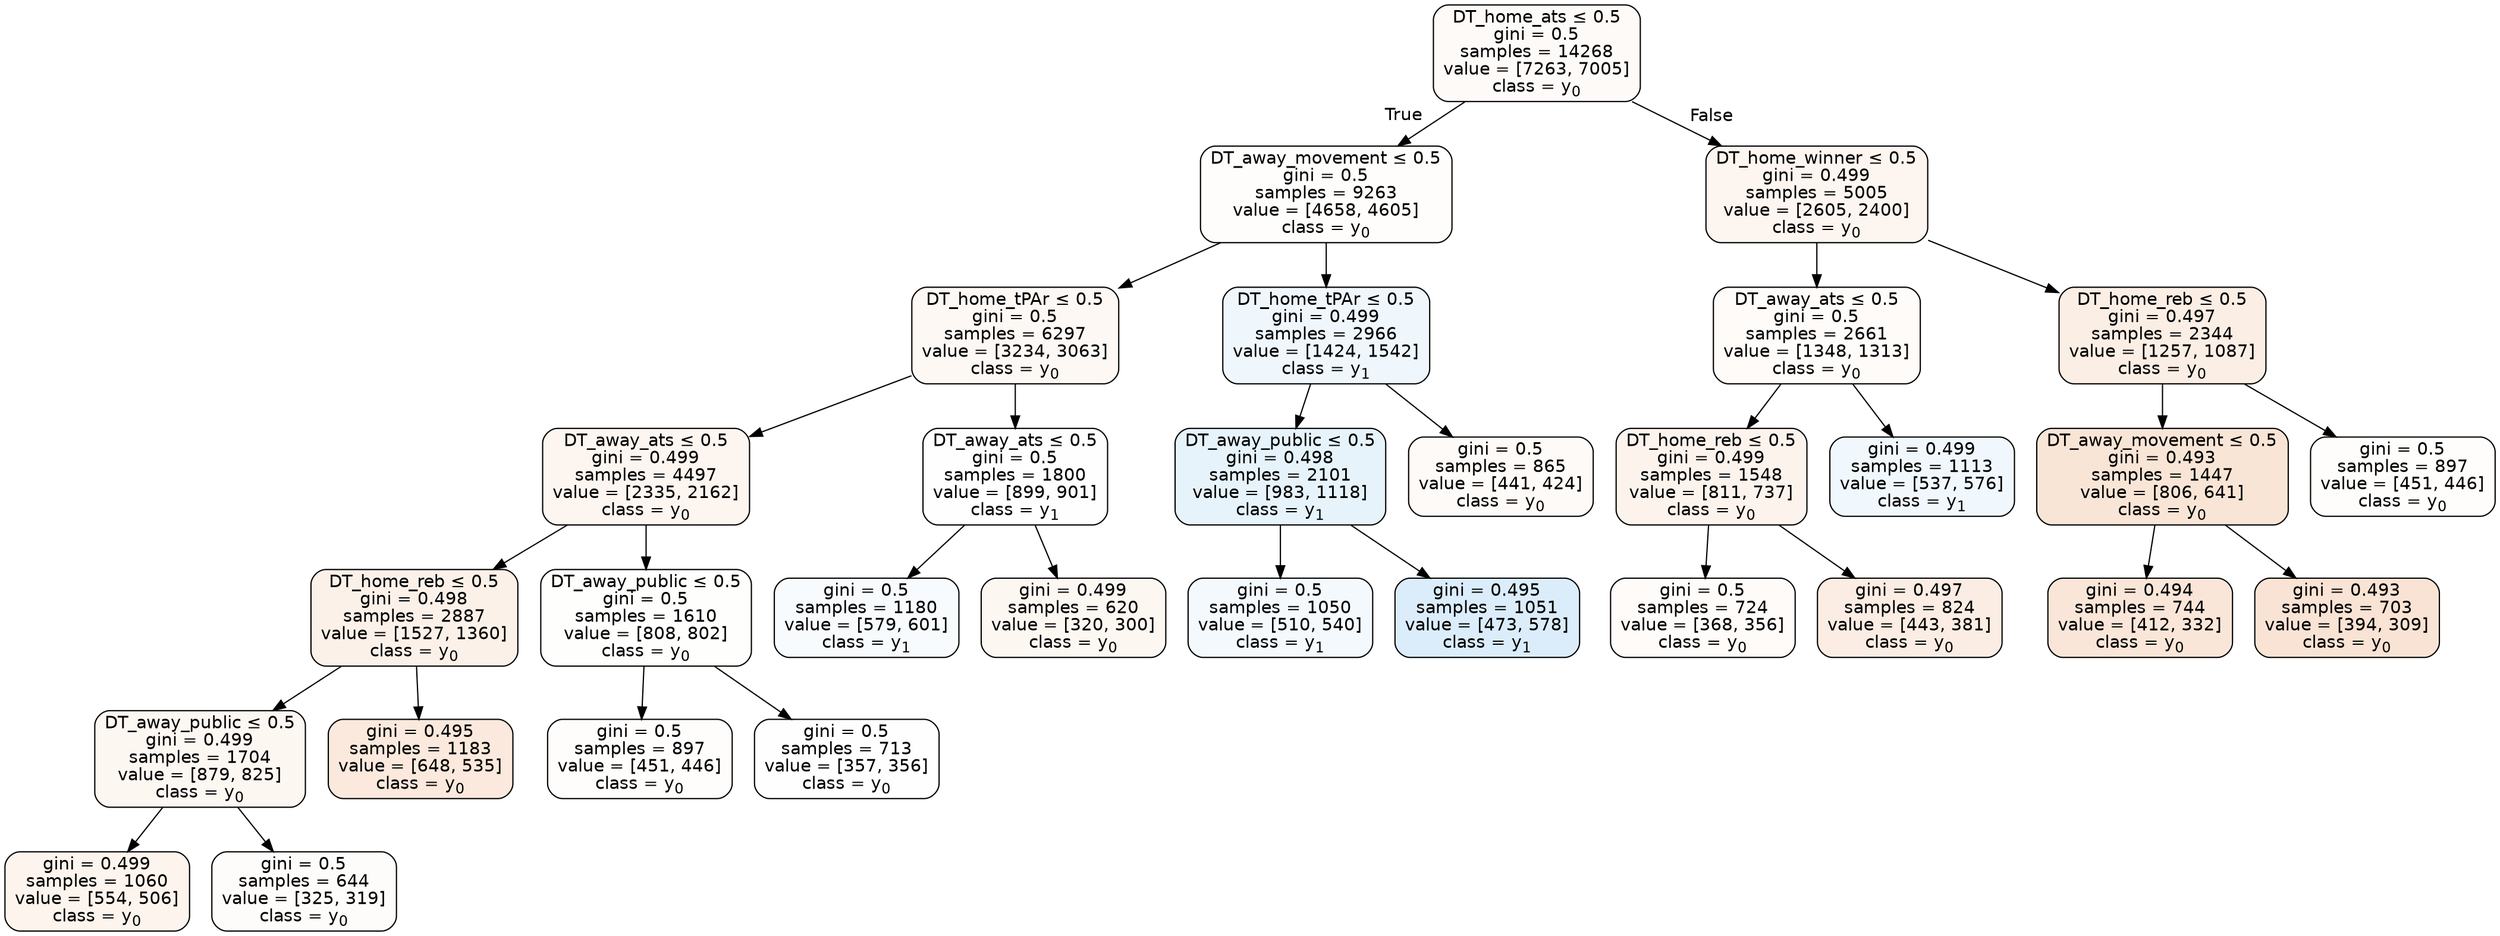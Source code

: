 digraph Tree {
node [shape=box, style="filled, rounded", color="black", fontname=helvetica] ;
edge [fontname=helvetica] ;
0 [label=<DT_home_ats &le; 0.5<br/>gini = 0.5<br/>samples = 14268<br/>value = [7263, 7005]<br/>class = y<SUB>0</SUB>>, fillcolor="#e5813909"] ;
1 [label=<DT_away_movement &le; 0.5<br/>gini = 0.5<br/>samples = 9263<br/>value = [4658, 4605]<br/>class = y<SUB>0</SUB>>, fillcolor="#e5813903"] ;
0 -> 1 [labeldistance=2.5, labelangle=45, headlabel="True"] ;
2 [label=<DT_home_tPAr &le; 0.5<br/>gini = 0.5<br/>samples = 6297<br/>value = [3234, 3063]<br/>class = y<SUB>0</SUB>>, fillcolor="#e581390d"] ;
1 -> 2 ;
3 [label=<DT_away_ats &le; 0.5<br/>gini = 0.499<br/>samples = 4497<br/>value = [2335, 2162]<br/>class = y<SUB>0</SUB>>, fillcolor="#e5813913"] ;
2 -> 3 ;
4 [label=<DT_home_reb &le; 0.5<br/>gini = 0.498<br/>samples = 2887<br/>value = [1527, 1360]<br/>class = y<SUB>0</SUB>>, fillcolor="#e581391c"] ;
3 -> 4 ;
5 [label=<DT_away_public &le; 0.5<br/>gini = 0.499<br/>samples = 1704<br/>value = [879, 825]<br/>class = y<SUB>0</SUB>>, fillcolor="#e5813910"] ;
4 -> 5 ;
6 [label=<gini = 0.499<br/>samples = 1060<br/>value = [554, 506]<br/>class = y<SUB>0</SUB>>, fillcolor="#e5813916"] ;
5 -> 6 ;
7 [label=<gini = 0.5<br/>samples = 644<br/>value = [325, 319]<br/>class = y<SUB>0</SUB>>, fillcolor="#e5813905"] ;
5 -> 7 ;
8 [label=<gini = 0.495<br/>samples = 1183<br/>value = [648, 535]<br/>class = y<SUB>0</SUB>>, fillcolor="#e581392c"] ;
4 -> 8 ;
9 [label=<DT_away_public &le; 0.5<br/>gini = 0.5<br/>samples = 1610<br/>value = [808, 802]<br/>class = y<SUB>0</SUB>>, fillcolor="#e5813902"] ;
3 -> 9 ;
10 [label=<gini = 0.5<br/>samples = 897<br/>value = [451, 446]<br/>class = y<SUB>0</SUB>>, fillcolor="#e5813903"] ;
9 -> 10 ;
11 [label=<gini = 0.5<br/>samples = 713<br/>value = [357, 356]<br/>class = y<SUB>0</SUB>>, fillcolor="#e5813901"] ;
9 -> 11 ;
12 [label=<DT_away_ats &le; 0.5<br/>gini = 0.5<br/>samples = 1800<br/>value = [899, 901]<br/>class = y<SUB>1</SUB>>, fillcolor="#399de501"] ;
2 -> 12 ;
13 [label=<gini = 0.5<br/>samples = 1180<br/>value = [579, 601]<br/>class = y<SUB>1</SUB>>, fillcolor="#399de509"] ;
12 -> 13 ;
14 [label=<gini = 0.499<br/>samples = 620<br/>value = [320, 300]<br/>class = y<SUB>0</SUB>>, fillcolor="#e5813910"] ;
12 -> 14 ;
15 [label=<DT_home_tPAr &le; 0.5<br/>gini = 0.499<br/>samples = 2966<br/>value = [1424, 1542]<br/>class = y<SUB>1</SUB>>, fillcolor="#399de514"] ;
1 -> 15 ;
16 [label=<DT_away_public &le; 0.5<br/>gini = 0.498<br/>samples = 2101<br/>value = [983, 1118]<br/>class = y<SUB>1</SUB>>, fillcolor="#399de51f"] ;
15 -> 16 ;
17 [label=<gini = 0.5<br/>samples = 1050<br/>value = [510, 540]<br/>class = y<SUB>1</SUB>>, fillcolor="#399de50e"] ;
16 -> 17 ;
18 [label=<gini = 0.495<br/>samples = 1051<br/>value = [473, 578]<br/>class = y<SUB>1</SUB>>, fillcolor="#399de52e"] ;
16 -> 18 ;
19 [label=<gini = 0.5<br/>samples = 865<br/>value = [441, 424]<br/>class = y<SUB>0</SUB>>, fillcolor="#e581390a"] ;
15 -> 19 ;
20 [label=<DT_home_winner &le; 0.5<br/>gini = 0.499<br/>samples = 5005<br/>value = [2605, 2400]<br/>class = y<SUB>0</SUB>>, fillcolor="#e5813914"] ;
0 -> 20 [labeldistance=2.5, labelangle=-45, headlabel="False"] ;
21 [label=<DT_away_ats &le; 0.5<br/>gini = 0.5<br/>samples = 2661<br/>value = [1348, 1313]<br/>class = y<SUB>0</SUB>>, fillcolor="#e5813907"] ;
20 -> 21 ;
22 [label=<DT_home_reb &le; 0.5<br/>gini = 0.499<br/>samples = 1548<br/>value = [811, 737]<br/>class = y<SUB>0</SUB>>, fillcolor="#e5813917"] ;
21 -> 22 ;
23 [label=<gini = 0.5<br/>samples = 724<br/>value = [368, 356]<br/>class = y<SUB>0</SUB>>, fillcolor="#e5813908"] ;
22 -> 23 ;
24 [label=<gini = 0.497<br/>samples = 824<br/>value = [443, 381]<br/>class = y<SUB>0</SUB>>, fillcolor="#e5813924"] ;
22 -> 24 ;
25 [label=<gini = 0.499<br/>samples = 1113<br/>value = [537, 576]<br/>class = y<SUB>1</SUB>>, fillcolor="#399de511"] ;
21 -> 25 ;
26 [label=<DT_home_reb &le; 0.5<br/>gini = 0.497<br/>samples = 2344<br/>value = [1257, 1087]<br/>class = y<SUB>0</SUB>>, fillcolor="#e5813922"] ;
20 -> 26 ;
27 [label=<DT_away_movement &le; 0.5<br/>gini = 0.493<br/>samples = 1447<br/>value = [806, 641]<br/>class = y<SUB>0</SUB>>, fillcolor="#e5813934"] ;
26 -> 27 ;
28 [label=<gini = 0.494<br/>samples = 744<br/>value = [412, 332]<br/>class = y<SUB>0</SUB>>, fillcolor="#e5813932"] ;
27 -> 28 ;
29 [label=<gini = 0.493<br/>samples = 703<br/>value = [394, 309]<br/>class = y<SUB>0</SUB>>, fillcolor="#e5813937"] ;
27 -> 29 ;
30 [label=<gini = 0.5<br/>samples = 897<br/>value = [451, 446]<br/>class = y<SUB>0</SUB>>, fillcolor="#e5813903"] ;
26 -> 30 ;
}